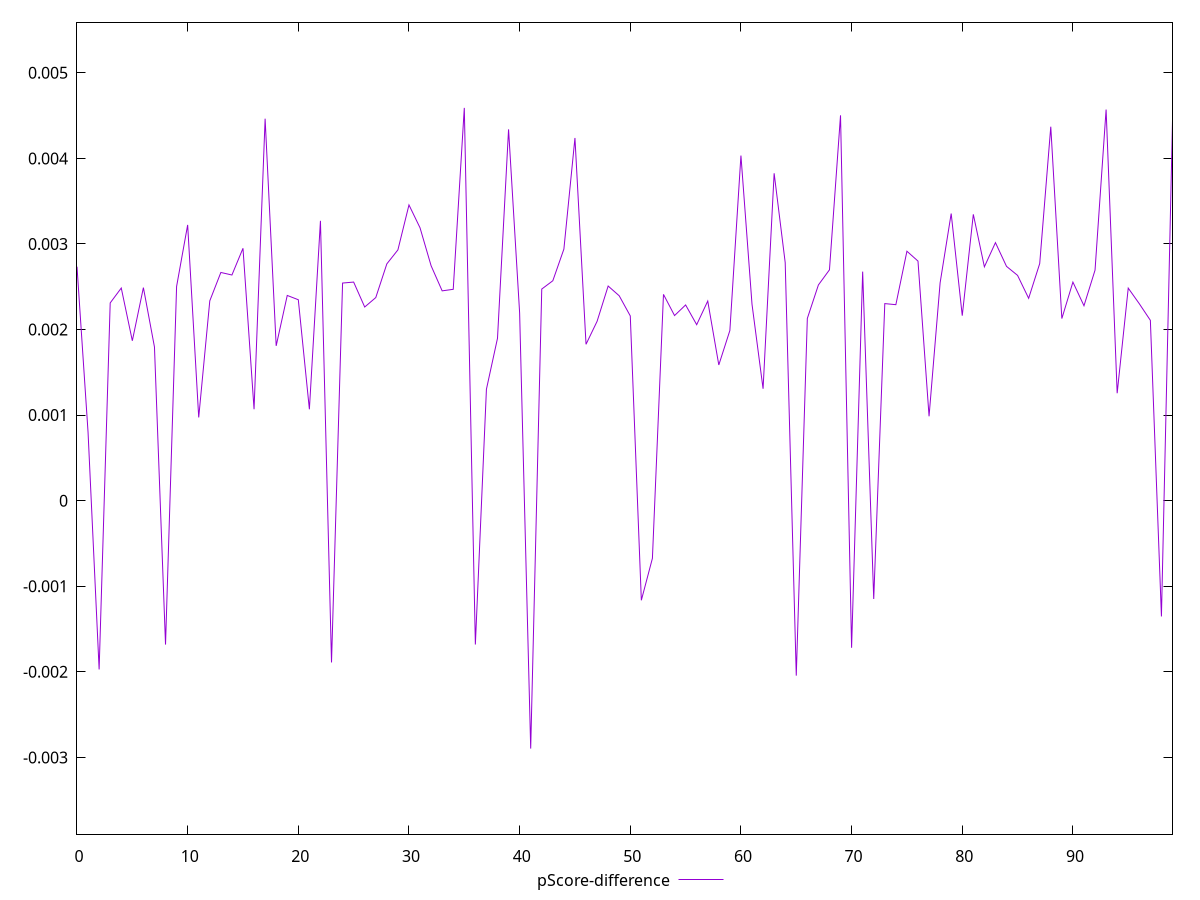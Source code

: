 reset

$pScoreDifference <<EOF
0 0.0027341643015010852
1 0.0007963651354013779
2 -0.0019725319536074704
3 0.0023106593133233044
4 0.002484809971869506
5 0.0018686269383059173
6 0.0024899063495149587
7 0.0017958412481748898
8 -0.0016817175437893184
9 0.0025031214016730807
10 0.003222570544115566
11 0.0009728727356869138
12 0.0023352295930572087
13 0.002666879601623706
14 0.002637170586547999
15 0.0029493864515099943
16 0.0010685019601259782
17 0.004463519835534613
18 0.0018091278272444056
19 0.00239829986345641
20 0.0023481222481115394
21 0.0010679960163755275
22 0.003270434464005767
23 -0.0018905419845881566
24 0.0025431066805443603
25 0.002554535574521899
26 0.002262993140854541
27 0.002373387241257019
28 0.0027672543670426153
29 0.0029307333605468333
30 0.0034559733952135296
31 0.0031885186358289186
32 0.002745289889565905
33 0.0024518690723678294
34 0.0024699363670378505
35 0.004590312852358114
36 -0.0016806796389918777
37 0.0013021191959612377
38 0.0018976877636591727
39 0.00433899480436728
40 0.002193670060969488
41 -0.0028968562278273158
42 0.0024728887956881884
43 0.0025700459559894195
44 0.002939796013325169
45 0.004238348860766905
46 0.0018273242892381525
47 0.0020958188176591896
48 0.0025082905937985345
49 0.002394280896903078
50 0.00215898560027461
51 -0.0011642417278971973
52 -0.0006738476700984819
53 0.0024108141268199823
54 0.0021632558274879976
55 0.0022872237936983897
56 0.0020565374736655206
57 0.0023326656887628916
58 0.0015858805683424126
59 0.001988601949128199
60 0.0040329267347760656
61 0.0022958360884123286
62 0.0013077761449500347
63 0.003825819667384822
64 0.0027819873451240262
65 -0.0020447431558874296
66 0.002129637453242683
67 0.002520768794489703
68 0.0026976545513810457
69 0.004503172781793907
70 -0.001719297989980717
71 0.0026768823676240894
72 -0.0011487163294400249
73 0.002302959276602845
74 0.0022903380064852596
75 0.002914930895701273
76 0.002799568153029064
77 0.0009859080423780808
78 0.002545343183965487
79 0.0033554684504575327
80 0.0021621107008142904
81 0.003346101807688351
82 0.0027327732469462074
83 0.0030152878893298096
84 0.002738103085787813
85 0.0026326568528159955
86 0.0023648785601847466
87 0.0027710994340588435
88 0.004370090802764626
89 0.002128102102275875
90 0.0025544973595957865
91 0.0022778362614914727
92 0.002693854917875216
93 0.004570589451545759
94 0.001255554288336791
95 0.0024837752411723812
96 0.002301473032806811
97 0.0021074144028316866
98 -0.0013528942179871217
99 0.00443881240535271
EOF

set key outside below
set xrange [0:99]
set yrange [-0.003896856227827316:0.005590312852358114]
set trange [-0.003896856227827316:0.005590312852358114]
set terminal svg size 640, 500 enhanced background rgb 'white'
set output "reports/report_00031_2021-02-24T23-18-18.084Z/largest-contentful-paint/samples/card/pScore-difference/values.svg"

plot $pScoreDifference title "pScore-difference" with line

reset
